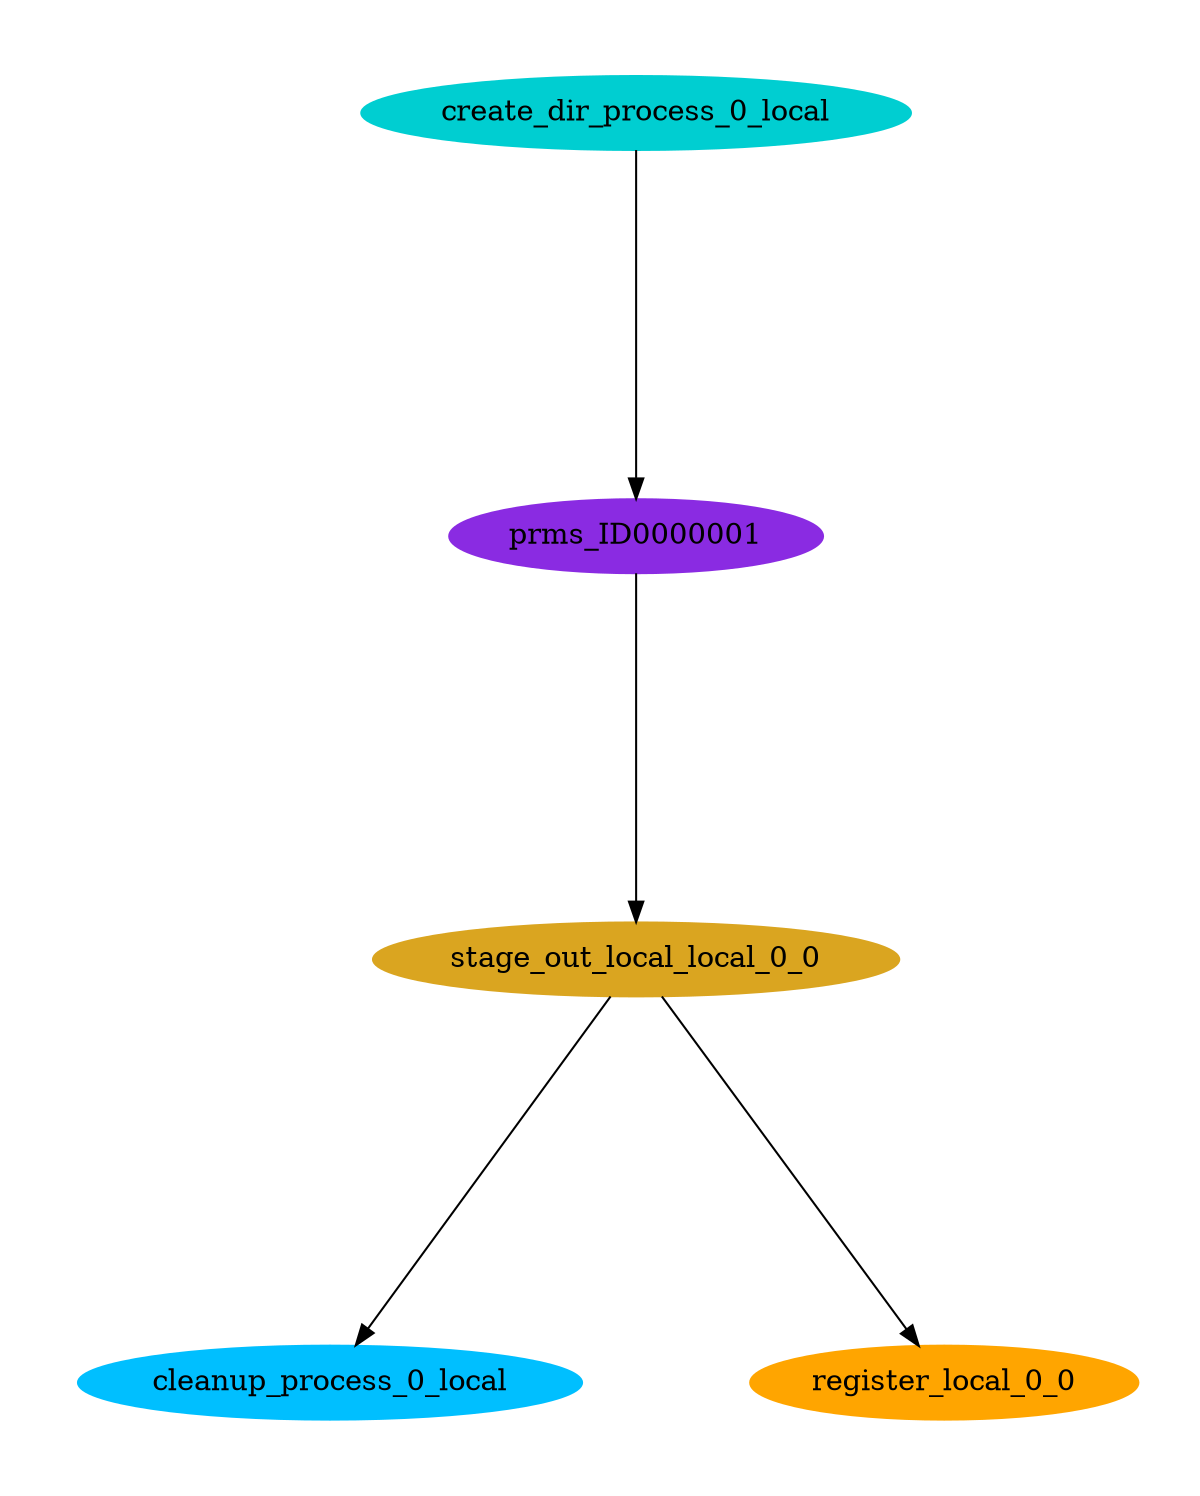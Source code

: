 digraph E {
size="8.0,10.0"
ratio=fill
node [shape=ellipse]
edge [arrowhead=normal, arrowsize=1.0]
	"cleanup_process_0_local" [color=deepskyblue,style=filled,label="cleanup_process_0_local"]
	"register_local_0_0" [color=orange,style=filled,label="register_local_0_0"]
	"stage_out_local_local_0_0" [color=goldenrod,style=filled,label="stage_out_local_local_0_0"]
	"prms_ID0000001" [color=blueviolet,style=filled,label="prms_ID0000001"]
	"create_dir_process_0_local" [color=darkturquoise,style=filled,label="create_dir_process_0_local"]

	"stage_out_local_local_0_0" -> "cleanup_process_0_local"
	"stage_out_local_local_0_0" -> "register_local_0_0"
	"prms_ID0000001" -> "stage_out_local_local_0_0"
	"create_dir_process_0_local" -> "prms_ID0000001"
}
